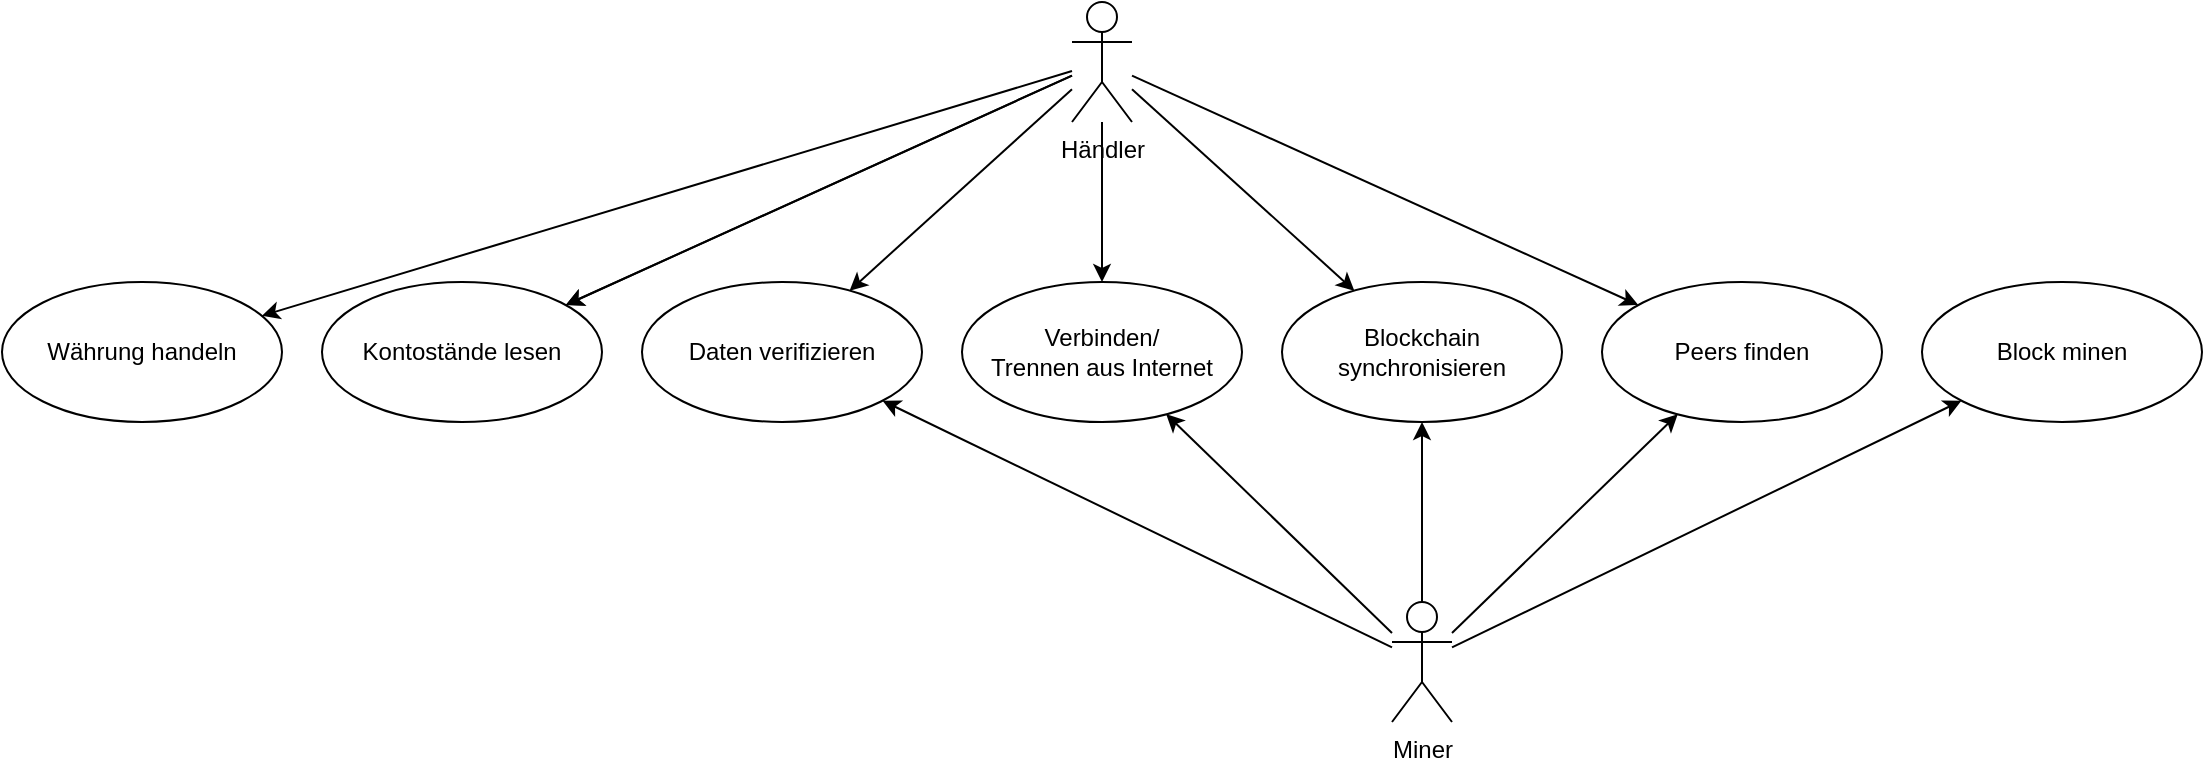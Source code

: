 <mxfile version="28.2.8">
  <diagram name="Seite-1" id="5Yrx12I46dSw8LCCXNga">
    <mxGraphModel dx="1752" dy="1118" grid="1" gridSize="10" guides="1" tooltips="1" connect="1" arrows="1" fold="1" page="1" pageScale="1" pageWidth="827" pageHeight="1169" math="0" shadow="0">
      <root>
        <mxCell id="0" />
        <mxCell id="1" parent="0" />
        <mxCell id="AdJ3X4EFP70mwGL6Qefu-1" value="Währung handeln" style="ellipse;whiteSpace=wrap;html=1;" parent="1" vertex="1">
          <mxGeometry x="40" y="360" width="140" height="70" as="geometry" />
        </mxCell>
        <mxCell id="AdJ3X4EFP70mwGL6Qefu-6" style="rounded=0;orthogonalLoop=1;jettySize=auto;html=1;" parent="1" source="AdJ3X4EFP70mwGL6Qefu-2" target="AdJ3X4EFP70mwGL6Qefu-1" edge="1">
          <mxGeometry relative="1" as="geometry" />
        </mxCell>
        <mxCell id="AdJ3X4EFP70mwGL6Qefu-7" style="rounded=0;orthogonalLoop=1;jettySize=auto;html=1;" parent="1" source="AdJ3X4EFP70mwGL6Qefu-2" target="AdJ3X4EFP70mwGL6Qefu-3" edge="1">
          <mxGeometry relative="1" as="geometry" />
        </mxCell>
        <mxCell id="AdJ3X4EFP70mwGL6Qefu-8" style="rounded=0;orthogonalLoop=1;jettySize=auto;html=1;" parent="1" source="AdJ3X4EFP70mwGL6Qefu-2" target="AdJ3X4EFP70mwGL6Qefu-4" edge="1">
          <mxGeometry relative="1" as="geometry" />
        </mxCell>
        <mxCell id="5ail2wS8Us3ytaIy0yRy-2" style="rounded=0;orthogonalLoop=1;jettySize=auto;html=1;" edge="1" parent="1" source="AdJ3X4EFP70mwGL6Qefu-2" target="AdJ3X4EFP70mwGL6Qefu-5">
          <mxGeometry relative="1" as="geometry" />
        </mxCell>
        <mxCell id="5ail2wS8Us3ytaIy0yRy-5" style="rounded=0;orthogonalLoop=1;jettySize=auto;html=1;" edge="1" parent="1" source="AdJ3X4EFP70mwGL6Qefu-2" target="5ail2wS8Us3ytaIy0yRy-3">
          <mxGeometry relative="1" as="geometry" />
        </mxCell>
        <mxCell id="5ail2wS8Us3ytaIy0yRy-6" style="rounded=0;orthogonalLoop=1;jettySize=auto;html=1;" edge="1" parent="1" source="AdJ3X4EFP70mwGL6Qefu-2" target="AdJ3X4EFP70mwGL6Qefu-14">
          <mxGeometry relative="1" as="geometry" />
        </mxCell>
        <mxCell id="AdJ3X4EFP70mwGL6Qefu-2" value="Händler" style="shape=umlActor;verticalLabelPosition=bottom;verticalAlign=top;html=1;" parent="1" vertex="1">
          <mxGeometry x="575" y="220" width="30" height="60" as="geometry" />
        </mxCell>
        <mxCell id="AdJ3X4EFP70mwGL6Qefu-3" value="Daten verifizieren" style="ellipse;whiteSpace=wrap;html=1;" parent="1" vertex="1">
          <mxGeometry x="360" y="360" width="140" height="70" as="geometry" />
        </mxCell>
        <mxCell id="AdJ3X4EFP70mwGL6Qefu-5" value="Verbinden/&lt;div&gt;Trennen aus Internet&lt;/div&gt;" style="ellipse;whiteSpace=wrap;html=1;" parent="1" vertex="1">
          <mxGeometry x="520" y="360" width="140" height="70" as="geometry" />
        </mxCell>
        <mxCell id="AdJ3X4EFP70mwGL6Qefu-10" value="Block minen" style="ellipse;whiteSpace=wrap;html=1;" parent="1" vertex="1">
          <mxGeometry x="1000" y="360" width="140" height="70" as="geometry" />
        </mxCell>
        <mxCell id="AdJ3X4EFP70mwGL6Qefu-12" style="rounded=0;orthogonalLoop=1;jettySize=auto;html=1;" parent="1" source="AdJ3X4EFP70mwGL6Qefu-11" target="AdJ3X4EFP70mwGL6Qefu-5" edge="1">
          <mxGeometry relative="1" as="geometry" />
        </mxCell>
        <mxCell id="AdJ3X4EFP70mwGL6Qefu-13" style="rounded=0;orthogonalLoop=1;jettySize=auto;html=1;" parent="1" source="AdJ3X4EFP70mwGL6Qefu-11" target="AdJ3X4EFP70mwGL6Qefu-10" edge="1">
          <mxGeometry relative="1" as="geometry" />
        </mxCell>
        <mxCell id="AdJ3X4EFP70mwGL6Qefu-15" style="rounded=0;orthogonalLoop=1;jettySize=auto;html=1;" parent="1" source="AdJ3X4EFP70mwGL6Qefu-11" target="AdJ3X4EFP70mwGL6Qefu-14" edge="1">
          <mxGeometry relative="1" as="geometry" />
        </mxCell>
        <mxCell id="AdJ3X4EFP70mwGL6Qefu-16" style="rounded=0;orthogonalLoop=1;jettySize=auto;html=1;" parent="1" source="AdJ3X4EFP70mwGL6Qefu-11" target="AdJ3X4EFP70mwGL6Qefu-3" edge="1">
          <mxGeometry relative="1" as="geometry" />
        </mxCell>
        <mxCell id="5ail2wS8Us3ytaIy0yRy-4" style="rounded=0;orthogonalLoop=1;jettySize=auto;html=1;" edge="1" parent="1" source="AdJ3X4EFP70mwGL6Qefu-11" target="5ail2wS8Us3ytaIy0yRy-3">
          <mxGeometry relative="1" as="geometry" />
        </mxCell>
        <mxCell id="AdJ3X4EFP70mwGL6Qefu-11" value="Miner" style="shape=umlActor;verticalLabelPosition=bottom;verticalAlign=top;html=1;" parent="1" vertex="1">
          <mxGeometry x="735" y="520" width="30" height="60" as="geometry" />
        </mxCell>
        <mxCell id="AdJ3X4EFP70mwGL6Qefu-14" value="Blockchain synchronisieren" style="ellipse;whiteSpace=wrap;html=1;" parent="1" vertex="1">
          <mxGeometry x="680" y="360" width="140" height="70" as="geometry" />
        </mxCell>
        <mxCell id="5ail2wS8Us3ytaIy0yRy-1" value="" style="rounded=0;orthogonalLoop=1;jettySize=auto;html=1;" edge="1" parent="1" source="AdJ3X4EFP70mwGL6Qefu-2" target="AdJ3X4EFP70mwGL6Qefu-4">
          <mxGeometry relative="1" as="geometry">
            <mxPoint x="397" y="200" as="sourcePoint" />
            <mxPoint x="382" y="530" as="targetPoint" />
          </mxGeometry>
        </mxCell>
        <mxCell id="AdJ3X4EFP70mwGL6Qefu-4" value="Kontostände lesen" style="ellipse;whiteSpace=wrap;html=1;" parent="1" vertex="1">
          <mxGeometry x="200" y="360" width="140" height="70" as="geometry" />
        </mxCell>
        <mxCell id="5ail2wS8Us3ytaIy0yRy-3" value="Peers finden" style="ellipse;whiteSpace=wrap;html=1;" vertex="1" parent="1">
          <mxGeometry x="840" y="360" width="140" height="70" as="geometry" />
        </mxCell>
      </root>
    </mxGraphModel>
  </diagram>
</mxfile>
